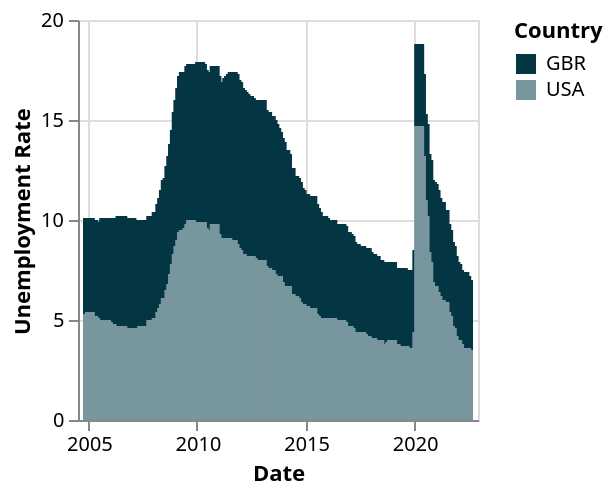 {
  "$schema": "https://vega.github.io/schema/vega-lite/v5.json",
  "description": "A simple bar chart with embedded data.",
  "data": {
    "values": [
      {
        "Country": "GBR",
        "Date": "2005-01",
        "Unemployment Rate": 4.8
      },
      {
        "Country": "GBR",
        "Date": "2005-02",
        "Unemployment Rate": 4.7
      },
      {
        "Country": "GBR",
        "Date": "2005-03",
        "Unemployment Rate": 4.7
      },
      {
        "Country": "GBR",
        "Date": "2005-04",
        "Unemployment Rate": 4.8
      },
      {
        "Country": "GBR",
        "Date": "2005-05",
        "Unemployment Rate": 4.8
      },
      {
        "Country": "GBR",
        "Date": "2005-06",
        "Unemployment Rate": 4.7
      },
      {
        "Country": "GBR",
        "Date": "2005-07",
        "Unemployment Rate": 4.7
      },
      {
        "Country": "GBR",
        "Date": "2005-08",
        "Unemployment Rate": 4.7
      },
      {
        "Country": "GBR",
        "Date": "2005-09",
        "Unemployment Rate": 4.9
      },
      {
        "Country": "GBR",
        "Date": "2005-10",
        "Unemployment Rate": 5.1
      },
      {
        "Country": "GBR",
        "Date": "2005-11",
        "Unemployment Rate": 5.1
      },
      {
        "Country": "GBR",
        "Date": "2005-12",
        "Unemployment Rate": 5.1
      },
      {
        "Country": "GBR",
        "Date": "2006-01",
        "Unemployment Rate": 5.2
      },
      {
        "Country": "GBR",
        "Date": "2006-02",
        "Unemployment Rate": 5.2
      },
      {
        "Country": "GBR",
        "Date": "2006-03",
        "Unemployment Rate": 5.3
      },
      {
        "Country": "GBR",
        "Date": "2006-04",
        "Unemployment Rate": 5.4
      },
      {
        "Country": "GBR",
        "Date": "2006-05",
        "Unemployment Rate": 5.5
      },
      {
        "Country": "GBR",
        "Date": "2006-06",
        "Unemployment Rate": 5.5
      },
      {
        "Country": "GBR",
        "Date": "2006-07",
        "Unemployment Rate": 5.5
      },
      {
        "Country": "GBR",
        "Date": "2006-08",
        "Unemployment Rate": 5.5
      },
      {
        "Country": "GBR",
        "Date": "2006-09",
        "Unemployment Rate": 5.5
      },
      {
        "Country": "GBR",
        "Date": "2006-10",
        "Unemployment Rate": 5.4
      },
      {
        "Country": "GBR",
        "Date": "2006-11",
        "Unemployment Rate": 5.5
      },
      {
        "Country": "GBR",
        "Date": "2006-12",
        "Unemployment Rate": 5.5
      },
      {
        "Country": "GBR",
        "Date": "2007-01",
        "Unemployment Rate": 5.5
      },
      {
        "Country": "GBR",
        "Date": "2007-02",
        "Unemployment Rate": 5.5
      },
      {
        "Country": "GBR",
        "Date": "2007-03",
        "Unemployment Rate": 5.5
      },
      {
        "Country": "GBR",
        "Date": "2007-04",
        "Unemployment Rate": 5.4
      },
      {
        "Country": "GBR",
        "Date": "2007-05",
        "Unemployment Rate": 5.4
      },
      {
        "Country": "GBR",
        "Date": "2007-06",
        "Unemployment Rate": 5.3
      },
      {
        "Country": "GBR",
        "Date": "2007-07",
        "Unemployment Rate": 5.3
      },
      {
        "Country": "GBR",
        "Date": "2007-08",
        "Unemployment Rate": 5.3
      },
      {
        "Country": "GBR",
        "Date": "2007-09",
        "Unemployment Rate": 5.2
      },
      {
        "Country": "GBR",
        "Date": "2007-10",
        "Unemployment Rate": 5.2
      },
      {
        "Country": "GBR",
        "Date": "2007-11",
        "Unemployment Rate": 5.2
      },
      {
        "Country": "GBR",
        "Date": "2007-12",
        "Unemployment Rate": 5.2
      },
      {
        "Country": "GBR",
        "Date": "2008-01",
        "Unemployment Rate": 5.2
      },
      {
        "Country": "GBR",
        "Date": "2008-02",
        "Unemployment Rate": 5.2
      },
      {
        "Country": "GBR",
        "Date": "2008-03",
        "Unemployment Rate": 5.3
      },
      {
        "Country": "GBR",
        "Date": "2008-04",
        "Unemployment Rate": 5.2
      },
      {
        "Country": "GBR",
        "Date": "2008-05",
        "Unemployment Rate": 5.4
      },
      {
        "Country": "GBR",
        "Date": "2008-06",
        "Unemployment Rate": 5.5
      },
      {
        "Country": "GBR",
        "Date": "2008-07",
        "Unemployment Rate": 5.7
      },
      {
        "Country": "GBR",
        "Date": "2008-08",
        "Unemployment Rate": 5.9
      },
      {
        "Country": "GBR",
        "Date": "2008-09",
        "Unemployment Rate": 6.0
      },
      {
        "Country": "GBR",
        "Date": "2008-10",
        "Unemployment Rate": 6.2
      },
      {
        "Country": "GBR",
        "Date": "2008-11",
        "Unemployment Rate": 6.4
      },
      {
        "Country": "GBR",
        "Date": "2008-12",
        "Unemployment Rate": 6.5
      },
      {
        "Country": "GBR",
        "Date": "2009-01",
        "Unemployment Rate": 6.7
      },
      {
        "Country": "GBR",
        "Date": "2009-02",
        "Unemployment Rate": 7.1
      },
      {
        "Country": "GBR",
        "Date": "2009-03",
        "Unemployment Rate": 7.3
      },
      {
        "Country": "GBR",
        "Date": "2009-04",
        "Unemployment Rate": 7.6
      },
      {
        "Country": "GBR",
        "Date": "2009-05",
        "Unemployment Rate": 7.8
      },
      {
        "Country": "GBR",
        "Date": "2009-06",
        "Unemployment Rate": 7.9
      },
      {
        "Country": "GBR",
        "Date": "2009-07",
        "Unemployment Rate": 7.9
      },
      {
        "Country": "GBR",
        "Date": "2009-08",
        "Unemployment Rate": 7.8
      },
      {
        "Country": "GBR",
        "Date": "2009-09",
        "Unemployment Rate": 7.9
      },
      {
        "Country": "GBR",
        "Date": "2009-10",
        "Unemployment Rate": 7.8
      },
      {
        "Country": "GBR",
        "Date": "2009-11",
        "Unemployment Rate": 7.8
      },
      {
        "Country": "GBR",
        "Date": "2009-12",
        "Unemployment Rate": 7.7
      },
      {
        "Country": "GBR",
        "Date": "2010-01",
        "Unemployment Rate": 7.9
      },
      {
        "Country": "GBR",
        "Date": "2010-02",
        "Unemployment Rate": 8.0
      },
      {
        "Country": "GBR",
        "Date": "2010-03",
        "Unemployment Rate": 8.0
      },
      {
        "Country": "GBR",
        "Date": "2010-04",
        "Unemployment Rate": 7.9
      },
      {
        "Country": "GBR",
        "Date": "2010-05",
        "Unemployment Rate": 7.9
      },
      {
        "Country": "GBR",
        "Date": "2010-06",
        "Unemployment Rate": 7.8
      },
      {
        "Country": "GBR",
        "Date": "2010-07",
        "Unemployment Rate": 7.8
      },
      {
        "Country": "GBR",
        "Date": "2010-08",
        "Unemployment Rate": 7.8
      },
      {
        "Country": "GBR",
        "Date": "2010-09",
        "Unemployment Rate": 7.9
      },
      {
        "Country": "GBR",
        "Date": "2010-10",
        "Unemployment Rate": 7.9
      },
      {
        "Country": "GBR",
        "Date": "2010-11",
        "Unemployment Rate": 7.9
      },
      {
        "Country": "GBR",
        "Date": "2010-12",
        "Unemployment Rate": 7.9
      },
      {
        "Country": "GBR",
        "Date": "2011-01",
        "Unemployment Rate": 7.8
      },
      {
        "Country": "GBR",
        "Date": "2011-02",
        "Unemployment Rate": 7.8
      },
      {
        "Country": "GBR",
        "Date": "2011-03",
        "Unemployment Rate": 7.7
      },
      {
        "Country": "GBR",
        "Date": "2011-04",
        "Unemployment Rate": 7.8
      },
      {
        "Country": "GBR",
        "Date": "2011-05",
        "Unemployment Rate": 7.9
      },
      {
        "Country": "GBR",
        "Date": "2011-06",
        "Unemployment Rate": 8.0
      },
      {
        "Country": "GBR",
        "Date": "2011-07",
        "Unemployment Rate": 8.2
      },
      {
        "Country": "GBR",
        "Date": "2011-08",
        "Unemployment Rate": 8.3
      },
      {
        "Country": "GBR",
        "Date": "2011-09",
        "Unemployment Rate": 8.4
      },
      {
        "Country": "GBR",
        "Date": "2011-10",
        "Unemployment Rate": 8.5
      },
      {
        "Country": "GBR",
        "Date": "2011-11",
        "Unemployment Rate": 8.4
      },
      {
        "Country": "GBR",
        "Date": "2011-12",
        "Unemployment Rate": 8.4
      },
      {
        "Country": "GBR",
        "Date": "2012-01",
        "Unemployment Rate": 8.3
      },
      {
        "Country": "GBR",
        "Date": "2012-02",
        "Unemployment Rate": 8.2
      },
      {
        "Country": "GBR",
        "Date": "2012-03",
        "Unemployment Rate": 8.2
      },
      {
        "Country": "GBR",
        "Date": "2012-04",
        "Unemployment Rate": 8.1
      },
      {
        "Country": "GBR",
        "Date": "2012-05",
        "Unemployment Rate": 8.0
      },
      {
        "Country": "GBR",
        "Date": "2012-06",
        "Unemployment Rate": 8.0
      },
      {
        "Country": "GBR",
        "Date": "2012-07",
        "Unemployment Rate": 7.9
      },
      {
        "Country": "GBR",
        "Date": "2012-08",
        "Unemployment Rate": 7.9
      },
      {
        "Country": "GBR",
        "Date": "2012-09",
        "Unemployment Rate": 7.9
      },
      {
        "Country": "GBR",
        "Date": "2012-10",
        "Unemployment Rate": 7.8
      },
      {
        "Country": "GBR",
        "Date": "2012-11",
        "Unemployment Rate": 7.8
      },
      {
        "Country": "GBR",
        "Date": "2012-12",
        "Unemployment Rate": 7.8
      },
      {
        "Country": "GBR",
        "Date": "2013-01",
        "Unemployment Rate": 8.0
      },
      {
        "Country": "GBR",
        "Date": "2013-02",
        "Unemployment Rate": 7.8
      },
      {
        "Country": "GBR",
        "Date": "2013-03",
        "Unemployment Rate": 7.8
      },
      {
        "Country": "GBR",
        "Date": "2013-04",
        "Unemployment Rate": 7.8
      },
      {
        "Country": "GBR",
        "Date": "2013-05",
        "Unemployment Rate": 7.7
      },
      {
        "Country": "GBR",
        "Date": "2013-06",
        "Unemployment Rate": 7.7
      },
      {
        "Country": "GBR",
        "Date": "2013-07",
        "Unemployment Rate": 7.7
      },
      {
        "Country": "GBR",
        "Date": "2013-08",
        "Unemployment Rate": 7.6
      },
      {
        "Country": "GBR",
        "Date": "2013-09",
        "Unemployment Rate": 7.4
      },
      {
        "Country": "GBR",
        "Date": "2013-10",
        "Unemployment Rate": 7.2
      },
      {
        "Country": "GBR",
        "Date": "2013-11",
        "Unemployment Rate": 7.2
      },
      {
        "Country": "GBR",
        "Date": "2013-12",
        "Unemployment Rate": 7.2
      },
      {
        "Country": "GBR",
        "Date": "2014-01",
        "Unemployment Rate": 6.9
      },
      {
        "Country": "GBR",
        "Date": "2014-02",
        "Unemployment Rate": 6.8
      },
      {
        "Country": "GBR",
        "Date": "2014-03",
        "Unemployment Rate": 6.6
      },
      {
        "Country": "GBR",
        "Date": "2014-04",
        "Unemployment Rate": 6.4
      },
      {
        "Country": "GBR",
        "Date": "2014-05",
        "Unemployment Rate": 6.3
      },
      {
        "Country": "GBR",
        "Date": "2014-06",
        "Unemployment Rate": 6.1
      },
      {
        "Country": "GBR",
        "Date": "2014-07",
        "Unemployment Rate": 6.0
      },
      {
        "Country": "GBR",
        "Date": "2014-08",
        "Unemployment Rate": 6.0
      },
      {
        "Country": "GBR",
        "Date": "2014-09",
        "Unemployment Rate": 6.0
      },
      {
        "Country": "GBR",
        "Date": "2014-10",
        "Unemployment Rate": 5.9
      },
      {
        "Country": "GBR",
        "Date": "2014-11",
        "Unemployment Rate": 5.7
      },
      {
        "Country": "GBR",
        "Date": "2014-12",
        "Unemployment Rate": 5.7
      },
      {
        "Country": "GBR",
        "Date": "2015-01",
        "Unemployment Rate": 5.6
      },
      {
        "Country": "GBR",
        "Date": "2015-02",
        "Unemployment Rate": 5.5
      },
      {
        "Country": "GBR",
        "Date": "2015-03",
        "Unemployment Rate": 5.5
      },
      {
        "Country": "GBR",
        "Date": "2015-04",
        "Unemployment Rate": 5.6
      },
      {
        "Country": "GBR",
        "Date": "2015-05",
        "Unemployment Rate": 5.6
      },
      {
        "Country": "GBR",
        "Date": "2015-06",
        "Unemployment Rate": 5.5
      },
      {
        "Country": "GBR",
        "Date": "2015-07",
        "Unemployment Rate": 5.4
      },
      {
        "Country": "GBR",
        "Date": "2015-08",
        "Unemployment Rate": 5.3
      },
      {
        "Country": "GBR",
        "Date": "2015-09",
        "Unemployment Rate": 5.2
      },
      {
        "Country": "GBR",
        "Date": "2015-10",
        "Unemployment Rate": 5.1
      },
      {
        "Country": "GBR",
        "Date": "2015-11",
        "Unemployment Rate": 5.1
      },
      {
        "Country": "GBR",
        "Date": "2015-12",
        "Unemployment Rate": 5.1
      },
      {
        "Country": "GBR",
        "Date": "2016-01",
        "Unemployment Rate": 5.1
      },
      {
        "Country": "GBR",
        "Date": "2016-02",
        "Unemployment Rate": 5.1
      },
      {
        "Country": "GBR",
        "Date": "2016-03",
        "Unemployment Rate": 5.0
      },
      {
        "Country": "GBR",
        "Date": "2016-04",
        "Unemployment Rate": 4.9
      },
      {
        "Country": "GBR",
        "Date": "2016-05",
        "Unemployment Rate": 4.9
      },
      {
        "Country": "GBR",
        "Date": "2016-06",
        "Unemployment Rate": 4.9
      },
      {
        "Country": "GBR",
        "Date": "2016-07",
        "Unemployment Rate": 5.0
      },
      {
        "Country": "GBR",
        "Date": "2016-08",
        "Unemployment Rate": 4.8
      },
      {
        "Country": "GBR",
        "Date": "2016-09",
        "Unemployment Rate": 4.8
      },
      {
        "Country": "GBR",
        "Date": "2016-10",
        "Unemployment Rate": 4.8
      },
      {
        "Country": "GBR",
        "Date": "2016-11",
        "Unemployment Rate": 4.7
      },
      {
        "Country": "GBR",
        "Date": "2016-12",
        "Unemployment Rate": 4.7
      },
      {
        "Country": "GBR",
        "Date": "2017-01",
        "Unemployment Rate": 4.6
      },
      {
        "Country": "GBR",
        "Date": "2017-02",
        "Unemployment Rate": 4.6
      },
      {
        "Country": "GBR",
        "Date": "2017-03",
        "Unemployment Rate": 4.5
      },
      {
        "Country": "GBR",
        "Date": "2017-04",
        "Unemployment Rate": 4.4
      },
      {
        "Country": "GBR",
        "Date": "2017-05",
        "Unemployment Rate": 4.4
      },
      {
        "Country": "GBR",
        "Date": "2017-06",
        "Unemployment Rate": 4.3
      },
      {
        "Country": "GBR",
        "Date": "2017-07",
        "Unemployment Rate": 4.3
      },
      {
        "Country": "GBR",
        "Date": "2017-08",
        "Unemployment Rate": 4.3
      },
      {
        "Country": "GBR",
        "Date": "2017-09",
        "Unemployment Rate": 4.2
      },
      {
        "Country": "GBR",
        "Date": "2017-10",
        "Unemployment Rate": 4.3
      },
      {
        "Country": "GBR",
        "Date": "2017-11",
        "Unemployment Rate": 4.4
      },
      {
        "Country": "GBR",
        "Date": "2017-12",
        "Unemployment Rate": 4.3
      },
      {
        "Country": "GBR",
        "Date": "2018-01",
        "Unemployment Rate": 4.2
      },
      {
        "Country": "GBR",
        "Date": "2018-02",
        "Unemployment Rate": 4.2
      },
      {
        "Country": "GBR",
        "Date": "2018-03",
        "Unemployment Rate": 4.2
      },
      {
        "Country": "GBR",
        "Date": "2018-04",
        "Unemployment Rate": 4.2
      },
      {
        "Country": "GBR",
        "Date": "2018-05",
        "Unemployment Rate": 4.0
      },
      {
        "Country": "GBR",
        "Date": "2018-06",
        "Unemployment Rate": 4.0
      },
      {
        "Country": "GBR",
        "Date": "2018-07",
        "Unemployment Rate": 4.0
      },
      {
        "Country": "GBR",
        "Date": "2018-08",
        "Unemployment Rate": 4.1
      },
      {
        "Country": "GBR",
        "Date": "2018-09",
        "Unemployment Rate": 4.1
      },
      {
        "Country": "GBR",
        "Date": "2018-10",
        "Unemployment Rate": 4.0
      },
      {
        "Country": "GBR",
        "Date": "2018-11",
        "Unemployment Rate": 4.0
      },
      {
        "Country": "GBR",
        "Date": "2018-12",
        "Unemployment Rate": 3.9
      },
      {
        "Country": "GBR",
        "Date": "2019-01",
        "Unemployment Rate": 3.9
      },
      {
        "Country": "GBR",
        "Date": "2019-02",
        "Unemployment Rate": 3.8
      },
      {
        "Country": "GBR",
        "Date": "2019-03",
        "Unemployment Rate": 3.8
      },
      {
        "Country": "GBR",
        "Date": "2019-04",
        "Unemployment Rate": 3.8
      },
      {
        "Country": "GBR",
        "Date": "2019-05",
        "Unemployment Rate": 3.9
      },
      {
        "Country": "GBR",
        "Date": "2019-06",
        "Unemployment Rate": 3.8
      },
      {
        "Country": "GBR",
        "Date": "2019-07",
        "Unemployment Rate": 3.9
      },
      {
        "Country": "GBR",
        "Date": "2019-08",
        "Unemployment Rate": 3.8
      },
      {
        "Country": "GBR",
        "Date": "2019-09",
        "Unemployment Rate": 3.8
      },
      {
        "Country": "GBR",
        "Date": "2019-10",
        "Unemployment Rate": 3.8
      },
      {
        "Country": "GBR",
        "Date": "2019-11",
        "Unemployment Rate": 3.8
      },
      {
        "Country": "GBR",
        "Date": "2019-12",
        "Unemployment Rate": 3.9
      },
      {
        "Country": "GBR",
        "Date": "2020-01",
        "Unemployment Rate": 4.0
      },
      {
        "Country": "GBR",
        "Date": "2020-02",
        "Unemployment Rate": 4.0
      },
      {
        "Country": "GBR",
        "Date": "2020-03",
        "Unemployment Rate": 4.1
      },
      {
        "Country": "GBR",
        "Date": "2020-04",
        "Unemployment Rate": 4.1
      },
      {
        "Country": "GBR",
        "Date": "2020-05",
        "Unemployment Rate": 4.1
      },
      {
        "Country": "GBR",
        "Date": "2020-06",
        "Unemployment Rate": 4.3
      },
      {
        "Country": "GBR",
        "Date": "2020-07",
        "Unemployment Rate": 4.6
      },
      {
        "Country": "GBR",
        "Date": "2020-08",
        "Unemployment Rate": 4.9
      },
      {
        "Country": "GBR",
        "Date": "2020-09",
        "Unemployment Rate": 5.1
      },
      {
        "Country": "GBR",
        "Date": "2020-10",
        "Unemployment Rate": 5.1
      },
      {
        "Country": "GBR",
        "Date": "2020-11",
        "Unemployment Rate": 5.2
      },
      {
        "Country": "GBR",
        "Date": "2020-12",
        "Unemployment Rate": 5.1
      },
      {
        "Country": "GBR",
        "Date": "2021-01",
        "Unemployment Rate": 5.1
      },
      {
        "Country": "GBR",
        "Date": "2021-02",
        "Unemployment Rate": 4.9
      },
      {
        "Country": "GBR",
        "Date": "2021-03",
        "Unemployment Rate": 4.9
      },
      {
        "Country": "GBR",
        "Date": "2021-04",
        "Unemployment Rate": 4.9
      },
      {
        "Country": "GBR",
        "Date": "2021-05",
        "Unemployment Rate": 4.7
      },
      {
        "Country": "GBR",
        "Date": "2021-06",
        "Unemployment Rate": 4.6
      },
      {
        "Country": "GBR",
        "Date": "2021-07",
        "Unemployment Rate": 4.4
      },
      {
        "Country": "GBR",
        "Date": "2021-08",
        "Unemployment Rate": 4.3
      },
      {
        "Country": "GBR",
        "Date": "2021-09",
        "Unemployment Rate": 4.2
      },
      {
        "Country": "GBR",
        "Date": "2021-10",
        "Unemployment Rate": 4.1
      },
      {
        "Country": "GBR",
        "Date": "2021-11",
        "Unemployment Rate": 4.0
      },
      {
        "Country": "GBR",
        "Date": "2021-12",
        "Unemployment Rate": 4.0
      },
      {
        "Country": "GBR",
        "Date": "2022-01",
        "Unemployment Rate": 3.8
      },
      {
        "Country": "GBR",
        "Date": "2022-02",
        "Unemployment Rate": 3.7
      },
      {
        "Country": "GBR",
        "Date": "2022-03",
        "Unemployment Rate": 3.8
      },
      {
        "Country": "GBR",
        "Date": "2022-04",
        "Unemployment Rate": 3.8
      },
      {
        "Country": "GBR",
        "Date": "2022-05",
        "Unemployment Rate": 3.8
      },
      {
        "Country": "GBR",
        "Date": "2022-06",
        "Unemployment Rate": 3.6
      },
      {
        "Country": "GBR",
        "Date": "2022-07",
        "Unemployment Rate": 3.5
      },
      {
        "Country": "USA",
        "Date": "2005-01",
        "Unemployment Rate": 5.3
      },
      {
        "Country": "USA",
        "Date": "2005-02",
        "Unemployment Rate": 5.4
      },
      {
        "Country": "USA",
        "Date": "2005-03",
        "Unemployment Rate": 5.2
      },
      {
        "Country": "USA",
        "Date": "2005-04",
        "Unemployment Rate": 5.2
      },
      {
        "Country": "USA",
        "Date": "2005-05",
        "Unemployment Rate": 5.1
      },
      {
        "Country": "USA",
        "Date": "2005-06",
        "Unemployment Rate": 5.0
      },
      {
        "Country": "USA",
        "Date": "2005-07",
        "Unemployment Rate": 5.0
      },
      {
        "Country": "USA",
        "Date": "2005-08",
        "Unemployment Rate": 4.9
      },
      {
        "Country": "USA",
        "Date": "2005-09",
        "Unemployment Rate": 5.0
      },
      {
        "Country": "USA",
        "Date": "2005-10",
        "Unemployment Rate": 5.0
      },
      {
        "Country": "USA",
        "Date": "2005-11",
        "Unemployment Rate": 5.0
      },
      {
        "Country": "USA",
        "Date": "2005-12",
        "Unemployment Rate": 4.9
      },
      {
        "Country": "USA",
        "Date": "2006-01",
        "Unemployment Rate": 4.7
      },
      {
        "Country": "USA",
        "Date": "2006-02",
        "Unemployment Rate": 4.8
      },
      {
        "Country": "USA",
        "Date": "2006-03",
        "Unemployment Rate": 4.7
      },
      {
        "Country": "USA",
        "Date": "2006-04",
        "Unemployment Rate": 4.7
      },
      {
        "Country": "USA",
        "Date": "2006-05",
        "Unemployment Rate": 4.6
      },
      {
        "Country": "USA",
        "Date": "2006-06",
        "Unemployment Rate": 4.6
      },
      {
        "Country": "USA",
        "Date": "2006-07",
        "Unemployment Rate": 4.7
      },
      {
        "Country": "USA",
        "Date": "2006-08",
        "Unemployment Rate": 4.7
      },
      {
        "Country": "USA",
        "Date": "2006-09",
        "Unemployment Rate": 4.5
      },
      {
        "Country": "USA",
        "Date": "2006-10",
        "Unemployment Rate": 4.4
      },
      {
        "Country": "USA",
        "Date": "2006-11",
        "Unemployment Rate": 4.5
      },
      {
        "Country": "USA",
        "Date": "2006-12",
        "Unemployment Rate": 4.4
      },
      {
        "Country": "USA",
        "Date": "2007-01",
        "Unemployment Rate": 4.6
      },
      {
        "Country": "USA",
        "Date": "2007-02",
        "Unemployment Rate": 4.5
      },
      {
        "Country": "USA",
        "Date": "2007-03",
        "Unemployment Rate": 4.4
      },
      {
        "Country": "USA",
        "Date": "2007-04",
        "Unemployment Rate": 4.5
      },
      {
        "Country": "USA",
        "Date": "2007-05",
        "Unemployment Rate": 4.4
      },
      {
        "Country": "USA",
        "Date": "2007-06",
        "Unemployment Rate": 4.6
      },
      {
        "Country": "USA",
        "Date": "2007-07",
        "Unemployment Rate": 4.7
      },
      {
        "Country": "USA",
        "Date": "2007-08",
        "Unemployment Rate": 4.6
      },
      {
        "Country": "USA",
        "Date": "2007-09",
        "Unemployment Rate": 4.7
      },
      {
        "Country": "USA",
        "Date": "2007-10",
        "Unemployment Rate": 4.7
      },
      {
        "Country": "USA",
        "Date": "2007-11",
        "Unemployment Rate": 4.7
      },
      {
        "Country": "USA",
        "Date": "2007-12",
        "Unemployment Rate": 5.0
      },
      {
        "Country": "USA",
        "Date": "2008-01",
        "Unemployment Rate": 5.0
      },
      {
        "Country": "USA",
        "Date": "2008-02",
        "Unemployment Rate": 4.9
      },
      {
        "Country": "USA",
        "Date": "2008-03",
        "Unemployment Rate": 5.1
      },
      {
        "Country": "USA",
        "Date": "2008-04",
        "Unemployment Rate": 5.0
      },
      {
        "Country": "USA",
        "Date": "2008-05",
        "Unemployment Rate": 5.4
      },
      {
        "Country": "USA",
        "Date": "2008-06",
        "Unemployment Rate": 5.6
      },
      {
        "Country": "USA",
        "Date": "2008-07",
        "Unemployment Rate": 5.8
      },
      {
        "Country": "USA",
        "Date": "2008-08",
        "Unemployment Rate": 6.1
      },
      {
        "Country": "USA",
        "Date": "2008-09",
        "Unemployment Rate": 6.1
      },
      {
        "Country": "USA",
        "Date": "2008-10",
        "Unemployment Rate": 6.5
      },
      {
        "Country": "USA",
        "Date": "2008-11",
        "Unemployment Rate": 6.8
      },
      {
        "Country": "USA",
        "Date": "2008-12",
        "Unemployment Rate": 7.3
      },
      {
        "Country": "USA",
        "Date": "2009-01",
        "Unemployment Rate": 7.8
      },
      {
        "Country": "USA",
        "Date": "2009-02",
        "Unemployment Rate": 8.3
      },
      {
        "Country": "USA",
        "Date": "2009-03",
        "Unemployment Rate": 8.7
      },
      {
        "Country": "USA",
        "Date": "2009-04",
        "Unemployment Rate": 9.0
      },
      {
        "Country": "USA",
        "Date": "2009-05",
        "Unemployment Rate": 9.4
      },
      {
        "Country": "USA",
        "Date": "2009-06",
        "Unemployment Rate": 9.5
      },
      {
        "Country": "USA",
        "Date": "2009-07",
        "Unemployment Rate": 9.5
      },
      {
        "Country": "USA",
        "Date": "2009-08",
        "Unemployment Rate": 9.6
      },
      {
        "Country": "USA",
        "Date": "2009-09",
        "Unemployment Rate": 9.8
      },
      {
        "Country": "USA",
        "Date": "2009-10",
        "Unemployment Rate": 10.0
      },
      {
        "Country": "USA",
        "Date": "2009-11",
        "Unemployment Rate": 9.9
      },
      {
        "Country": "USA",
        "Date": "2009-12",
        "Unemployment Rate": 9.9
      },
      {
        "Country": "USA",
        "Date": "2010-01",
        "Unemployment Rate": 9.8
      },
      {
        "Country": "USA",
        "Date": "2010-02",
        "Unemployment Rate": 9.8
      },
      {
        "Country": "USA",
        "Date": "2010-03",
        "Unemployment Rate": 9.9
      },
      {
        "Country": "USA",
        "Date": "2010-04",
        "Unemployment Rate": 9.9
      },
      {
        "Country": "USA",
        "Date": "2010-05",
        "Unemployment Rate": 9.6
      },
      {
        "Country": "USA",
        "Date": "2010-06",
        "Unemployment Rate": 9.4
      },
      {
        "Country": "USA",
        "Date": "2010-07",
        "Unemployment Rate": 9.4
      },
      {
        "Country": "USA",
        "Date": "2010-08",
        "Unemployment Rate": 9.5
      },
      {
        "Country": "USA",
        "Date": "2010-09",
        "Unemployment Rate": 9.5
      },
      {
        "Country": "USA",
        "Date": "2010-10",
        "Unemployment Rate": 9.4
      },
      {
        "Country": "USA",
        "Date": "2010-11",
        "Unemployment Rate": 9.8
      },
      {
        "Country": "USA",
        "Date": "2010-12",
        "Unemployment Rate": 9.3
      },
      {
        "Country": "USA",
        "Date": "2011-01",
        "Unemployment Rate": 9.1
      },
      {
        "Country": "USA",
        "Date": "2011-02",
        "Unemployment Rate": 9.0
      },
      {
        "Country": "USA",
        "Date": "2011-03",
        "Unemployment Rate": 9.0
      },
      {
        "Country": "USA",
        "Date": "2011-04",
        "Unemployment Rate": 9.1
      },
      {
        "Country": "USA",
        "Date": "2011-05",
        "Unemployment Rate": 9.0
      },
      {
        "Country": "USA",
        "Date": "2011-06",
        "Unemployment Rate": 9.1
      },
      {
        "Country": "USA",
        "Date": "2011-07",
        "Unemployment Rate": 9.0
      },
      {
        "Country": "USA",
        "Date": "2011-08",
        "Unemployment Rate": 9.0
      },
      {
        "Country": "USA",
        "Date": "2011-09",
        "Unemployment Rate": 9.0
      },
      {
        "Country": "USA",
        "Date": "2011-10",
        "Unemployment Rate": 8.8
      },
      {
        "Country": "USA",
        "Date": "2011-11",
        "Unemployment Rate": 8.6
      },
      {
        "Country": "USA",
        "Date": "2011-12",
        "Unemployment Rate": 8.5
      },
      {
        "Country": "USA",
        "Date": "2012-01",
        "Unemployment Rate": 8.3
      },
      {
        "Country": "USA",
        "Date": "2012-02",
        "Unemployment Rate": 8.3
      },
      {
        "Country": "USA",
        "Date": "2012-03",
        "Unemployment Rate": 8.2
      },
      {
        "Country": "USA",
        "Date": "2012-04",
        "Unemployment Rate": 8.2
      },
      {
        "Country": "USA",
        "Date": "2012-05",
        "Unemployment Rate": 8.2
      },
      {
        "Country": "USA",
        "Date": "2012-06",
        "Unemployment Rate": 8.2
      },
      {
        "Country": "USA",
        "Date": "2012-07",
        "Unemployment Rate": 8.2
      },
      {
        "Country": "USA",
        "Date": "2012-08",
        "Unemployment Rate": 8.1
      },
      {
        "Country": "USA",
        "Date": "2012-09",
        "Unemployment Rate": 7.8
      },
      {
        "Country": "USA",
        "Date": "2012-10",
        "Unemployment Rate": 7.8
      },
      {
        "Country": "USA",
        "Date": "2012-11",
        "Unemployment Rate": 7.7
      },
      {
        "Country": "USA",
        "Date": "2012-12",
        "Unemployment Rate": 7.9
      },
      {
        "Country": "USA",
        "Date": "2013-01",
        "Unemployment Rate": 8.0
      },
      {
        "Country": "USA",
        "Date": "2013-02",
        "Unemployment Rate": 7.7
      },
      {
        "Country": "USA",
        "Date": "2013-03",
        "Unemployment Rate": 7.5
      },
      {
        "Country": "USA",
        "Date": "2013-04",
        "Unemployment Rate": 7.6
      },
      {
        "Country": "USA",
        "Date": "2013-05",
        "Unemployment Rate": 7.5
      },
      {
        "Country": "USA",
        "Date": "2013-06",
        "Unemployment Rate": 7.5
      },
      {
        "Country": "USA",
        "Date": "2013-07",
        "Unemployment Rate": 7.3
      },
      {
        "Country": "USA",
        "Date": "2013-08",
        "Unemployment Rate": 7.2
      },
      {
        "Country": "USA",
        "Date": "2013-09",
        "Unemployment Rate": 7.2
      },
      {
        "Country": "USA",
        "Date": "2013-10",
        "Unemployment Rate": 7.2
      },
      {
        "Country": "USA",
        "Date": "2013-11",
        "Unemployment Rate": 6.9
      },
      {
        "Country": "USA",
        "Date": "2013-12",
        "Unemployment Rate": 6.7
      },
      {
        "Country": "USA",
        "Date": "2014-01",
        "Unemployment Rate": 6.6
      },
      {
        "Country": "USA",
        "Date": "2014-02",
        "Unemployment Rate": 6.7
      },
      {
        "Country": "USA",
        "Date": "2014-03",
        "Unemployment Rate": 6.7
      },
      {
        "Country": "USA",
        "Date": "2014-04",
        "Unemployment Rate": 6.2
      },
      {
        "Country": "USA",
        "Date": "2014-05",
        "Unemployment Rate": 6.3
      },
      {
        "Country": "USA",
        "Date": "2014-06",
        "Unemployment Rate": 6.1
      },
      {
        "Country": "USA",
        "Date": "2014-07",
        "Unemployment Rate": 6.2
      },
      {
        "Country": "USA",
        "Date": "2014-08",
        "Unemployment Rate": 6.1
      },
      {
        "Country": "USA",
        "Date": "2014-09",
        "Unemployment Rate": 5.9
      },
      {
        "Country": "USA",
        "Date": "2014-10",
        "Unemployment Rate": 5.7
      },
      {
        "Country": "USA",
        "Date": "2014-11",
        "Unemployment Rate": 5.8
      },
      {
        "Country": "USA",
        "Date": "2014-12",
        "Unemployment Rate": 5.6
      },
      {
        "Country": "USA",
        "Date": "2015-01",
        "Unemployment Rate": 5.7
      },
      {
        "Country": "USA",
        "Date": "2015-02",
        "Unemployment Rate": 5.5
      },
      {
        "Country": "USA",
        "Date": "2015-03",
        "Unemployment Rate": 5.4
      },
      {
        "Country": "USA",
        "Date": "2015-04",
        "Unemployment Rate": 5.4
      },
      {
        "Country": "USA",
        "Date": "2015-05",
        "Unemployment Rate": 5.6
      },
      {
        "Country": "USA",
        "Date": "2015-06",
        "Unemployment Rate": 5.3
      },
      {
        "Country": "USA",
        "Date": "2015-07",
        "Unemployment Rate": 5.2
      },
      {
        "Country": "USA",
        "Date": "2015-08",
        "Unemployment Rate": 5.1
      },
      {
        "Country": "USA",
        "Date": "2015-09",
        "Unemployment Rate": 5.0
      },
      {
        "Country": "USA",
        "Date": "2015-10",
        "Unemployment Rate": 5.0
      },
      {
        "Country": "USA",
        "Date": "2015-11",
        "Unemployment Rate": 5.1
      },
      {
        "Country": "USA",
        "Date": "2015-12",
        "Unemployment Rate": 5.0
      },
      {
        "Country": "USA",
        "Date": "2016-01",
        "Unemployment Rate": 4.8
      },
      {
        "Country": "USA",
        "Date": "2016-02",
        "Unemployment Rate": 4.9
      },
      {
        "Country": "USA",
        "Date": "2016-03",
        "Unemployment Rate": 5.0
      },
      {
        "Country": "USA",
        "Date": "2016-04",
        "Unemployment Rate": 5.1
      },
      {
        "Country": "USA",
        "Date": "2016-05",
        "Unemployment Rate": 4.8
      },
      {
        "Country": "USA",
        "Date": "2016-06",
        "Unemployment Rate": 4.9
      },
      {
        "Country": "USA",
        "Date": "2016-07",
        "Unemployment Rate": 4.8
      },
      {
        "Country": "USA",
        "Date": "2016-08",
        "Unemployment Rate": 4.9
      },
      {
        "Country": "USA",
        "Date": "2016-09",
        "Unemployment Rate": 5.0
      },
      {
        "Country": "USA",
        "Date": "2016-10",
        "Unemployment Rate": 4.9
      },
      {
        "Country": "USA",
        "Date": "2016-11",
        "Unemployment Rate": 4.7
      },
      {
        "Country": "USA",
        "Date": "2016-12",
        "Unemployment Rate": 4.7
      },
      {
        "Country": "USA",
        "Date": "2017-01",
        "Unemployment Rate": 4.7
      },
      {
        "Country": "USA",
        "Date": "2017-02",
        "Unemployment Rate": 4.6
      },
      {
        "Country": "USA",
        "Date": "2017-03",
        "Unemployment Rate": 4.4
      },
      {
        "Country": "USA",
        "Date": "2017-04",
        "Unemployment Rate": 4.4
      },
      {
        "Country": "USA",
        "Date": "2017-05",
        "Unemployment Rate": 4.4
      },
      {
        "Country": "USA",
        "Date": "2017-06",
        "Unemployment Rate": 4.3
      },
      {
        "Country": "USA",
        "Date": "2017-07",
        "Unemployment Rate": 4.3
      },
      {
        "Country": "USA",
        "Date": "2017-08",
        "Unemployment Rate": 4.4
      },
      {
        "Country": "USA",
        "Date": "2017-09",
        "Unemployment Rate": 4.3
      },
      {
        "Country": "USA",
        "Date": "2017-10",
        "Unemployment Rate": 4.2
      },
      {
        "Country": "USA",
        "Date": "2017-11",
        "Unemployment Rate": 4.2
      },
      {
        "Country": "USA",
        "Date": "2017-12",
        "Unemployment Rate": 4.1
      },
      {
        "Country": "USA",
        "Date": "2018-01",
        "Unemployment Rate": 4.0
      },
      {
        "Country": "USA",
        "Date": "2018-02",
        "Unemployment Rate": 4.1
      },
      {
        "Country": "USA",
        "Date": "2018-03",
        "Unemployment Rate": 4.0
      },
      {
        "Country": "USA",
        "Date": "2018-04",
        "Unemployment Rate": 4.0
      },
      {
        "Country": "USA",
        "Date": "2018-05",
        "Unemployment Rate": 3.8
      },
      {
        "Country": "USA",
        "Date": "2018-06",
        "Unemployment Rate": 4.0
      },
      {
        "Country": "USA",
        "Date": "2018-07",
        "Unemployment Rate": 3.8
      },
      {
        "Country": "USA",
        "Date": "2018-08",
        "Unemployment Rate": 3.8
      },
      {
        "Country": "USA",
        "Date": "2018-09",
        "Unemployment Rate": 3.7
      },
      {
        "Country": "USA",
        "Date": "2018-10",
        "Unemployment Rate": 3.8
      },
      {
        "Country": "USA",
        "Date": "2018-11",
        "Unemployment Rate": 3.8
      },
      {
        "Country": "USA",
        "Date": "2018-12",
        "Unemployment Rate": 3.9
      },
      {
        "Country": "USA",
        "Date": "2019-01",
        "Unemployment Rate": 4.0
      },
      {
        "Country": "USA",
        "Date": "2019-02",
        "Unemployment Rate": 3.8
      },
      {
        "Country": "USA",
        "Date": "2019-03",
        "Unemployment Rate": 3.8
      },
      {
        "Country": "USA",
        "Date": "2019-04",
        "Unemployment Rate": 3.6
      },
      {
        "Country": "USA",
        "Date": "2019-05",
        "Unemployment Rate": 3.6
      },
      {
        "Country": "USA",
        "Date": "2019-06",
        "Unemployment Rate": 3.6
      },
      {
        "Country": "USA",
        "Date": "2019-07",
        "Unemployment Rate": 3.7
      },
      {
        "Country": "USA",
        "Date": "2019-08",
        "Unemployment Rate": 3.7
      },
      {
        "Country": "USA",
        "Date": "2019-09",
        "Unemployment Rate": 3.5
      },
      {
        "Country": "USA",
        "Date": "2019-10",
        "Unemployment Rate": 3.6
      },
      {
        "Country": "USA",
        "Date": "2019-11",
        "Unemployment Rate": 3.6
      },
      {
        "Country": "USA",
        "Date": "2019-12",
        "Unemployment Rate": 3.6
      },
      {
        "Country": "USA",
        "Date": "2020-01",
        "Unemployment Rate": 3.5
      },
      {
        "Country": "USA",
        "Date": "2020-02",
        "Unemployment Rate": 3.5
      },
      {
        "Country": "USA",
        "Date": "2020-03",
        "Unemployment Rate": 4.4
      },
      {
        "Country": "USA",
        "Date": "2020-04",
        "Unemployment Rate": 14.7
      },
      {
        "Country": "USA",
        "Date": "2020-05",
        "Unemployment Rate": 13.2
      },
      {
        "Country": "USA",
        "Date": "2020-06",
        "Unemployment Rate": 11.0
      },
      {
        "Country": "USA",
        "Date": "2020-07",
        "Unemployment Rate": 10.2
      },
      {
        "Country": "USA",
        "Date": "2020-08",
        "Unemployment Rate": 8.4
      },
      {
        "Country": "USA",
        "Date": "2020-09",
        "Unemployment Rate": 7.9
      },
      {
        "Country": "USA",
        "Date": "2020-10",
        "Unemployment Rate": 6.9
      },
      {
        "Country": "USA",
        "Date": "2020-11",
        "Unemployment Rate": 6.7
      },
      {
        "Country": "USA",
        "Date": "2020-12",
        "Unemployment Rate": 6.7
      },
      {
        "Country": "USA",
        "Date": "2021-01",
        "Unemployment Rate": 6.4
      },
      {
        "Country": "USA",
        "Date": "2021-02",
        "Unemployment Rate": 6.2
      },
      {
        "Country": "USA",
        "Date": "2021-03",
        "Unemployment Rate": 6.0
      },
      {
        "Country": "USA",
        "Date": "2021-04",
        "Unemployment Rate": 6.0
      },
      {
        "Country": "USA",
        "Date": "2021-05",
        "Unemployment Rate": 5.8
      },
      {
        "Country": "USA",
        "Date": "2021-06",
        "Unemployment Rate": 5.9
      },
      {
        "Country": "USA",
        "Date": "2021-07",
        "Unemployment Rate": 5.4
      },
      {
        "Country": "USA",
        "Date": "2021-08",
        "Unemployment Rate": 5.2
      },
      {
        "Country": "USA",
        "Date": "2021-09",
        "Unemployment Rate": 4.7
      },
      {
        "Country": "USA",
        "Date": "2021-10",
        "Unemployment Rate": 4.6
      },
      {
        "Country": "USA",
        "Date": "2021-11",
        "Unemployment Rate": 4.2
      },
      {
        "Country": "USA",
        "Date": "2021-12",
        "Unemployment Rate": 3.9
      },
      {
        "Country": "USA",
        "Date": "2022-01",
        "Unemployment Rate": 4.0
      },
      {
        "Country": "USA",
        "Date": "2022-02",
        "Unemployment Rate": 3.8
      },
      {
        "Country": "USA",
        "Date": "2022-03",
        "Unemployment Rate": 3.6
      },
      {
        "Country": "USA",
        "Date": "2022-04",
        "Unemployment Rate": 3.6
      },
      {
        "Country": "USA",
        "Date": "2022-05",
        "Unemployment Rate": 3.6
      },
      {
        "Country": "USA",
        "Date": "2022-06",
        "Unemployment Rate": 3.6
      },
      {
        "Country": "USA",
        "Date": "2022-07",
        "Unemployment Rate": 3.5
      }
    ]
  },
  "mark": "bar",
  "encoding": {
    "x": {
      "field": "Date",
      "type": "temporal"
    },
    "y": {
      "field": "Unemployment Rate",
      "type": "quantitative"
    },
    "color": {
      "field": "Country",
      "type": "nominal",
      "scale": {
        "range": [
          "#033542",
          "#78969d"
        ]
      }
    }
  }
}